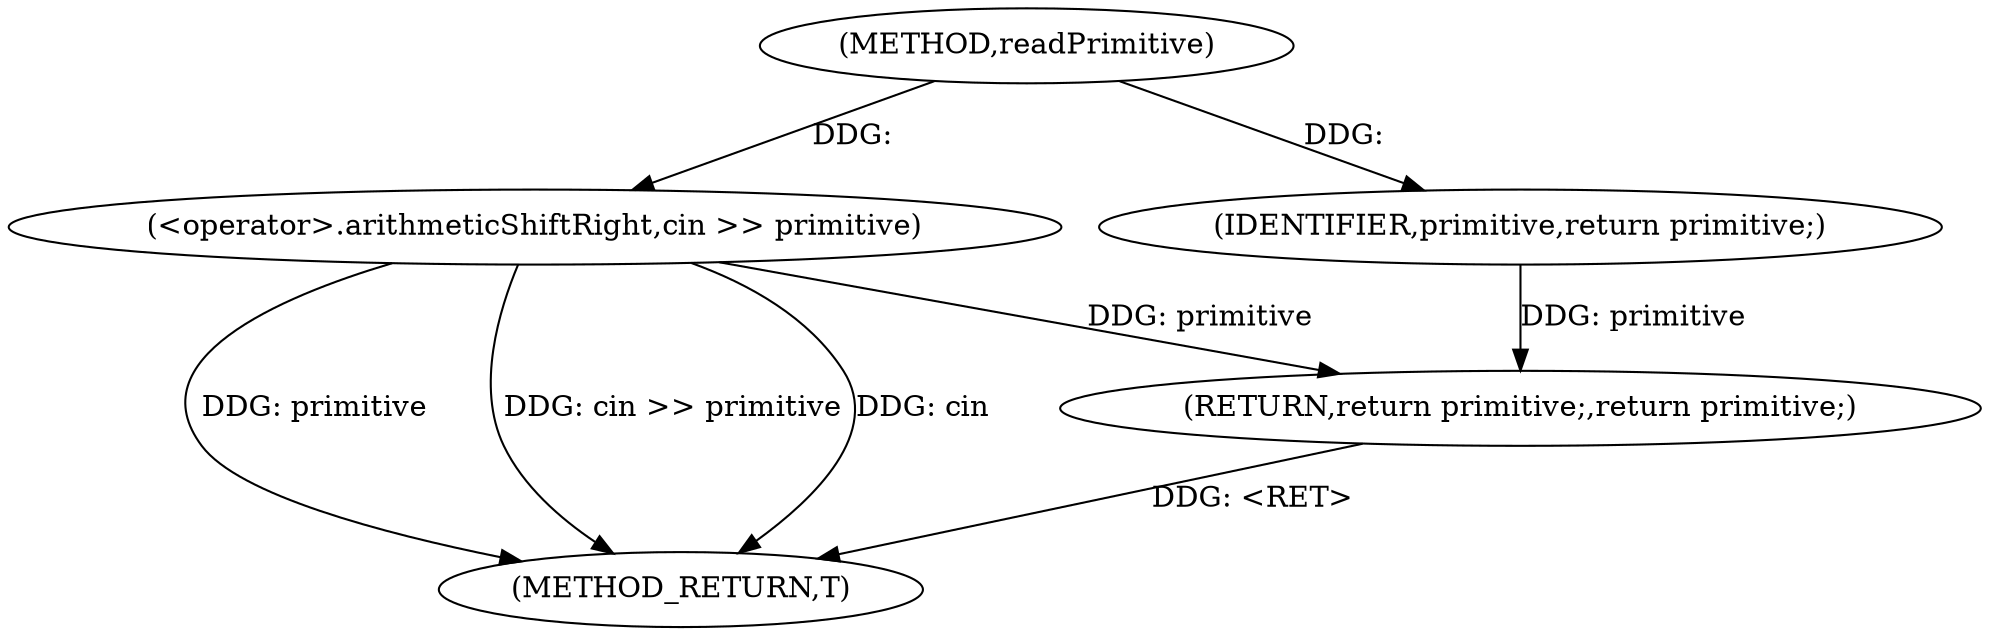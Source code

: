 digraph "readPrimitive" {  
"1000107" [label = "(METHOD,readPrimitive)" ]
"1000115" [label = "(METHOD_RETURN,T)" ]
"1000110" [label = "(<operator>.arithmeticShiftRight,cin >> primitive)" ]
"1000113" [label = "(RETURN,return primitive;,return primitive;)" ]
"1000114" [label = "(IDENTIFIER,primitive,return primitive;)" ]
  "1000113" -> "1000115"  [ label = "DDG: <RET>"] 
  "1000110" -> "1000115"  [ label = "DDG: primitive"] 
  "1000110" -> "1000115"  [ label = "DDG: cin >> primitive"] 
  "1000110" -> "1000115"  [ label = "DDG: cin"] 
  "1000114" -> "1000113"  [ label = "DDG: primitive"] 
  "1000110" -> "1000113"  [ label = "DDG: primitive"] 
  "1000107" -> "1000110"  [ label = "DDG: "] 
  "1000107" -> "1000114"  [ label = "DDG: "] 
}
